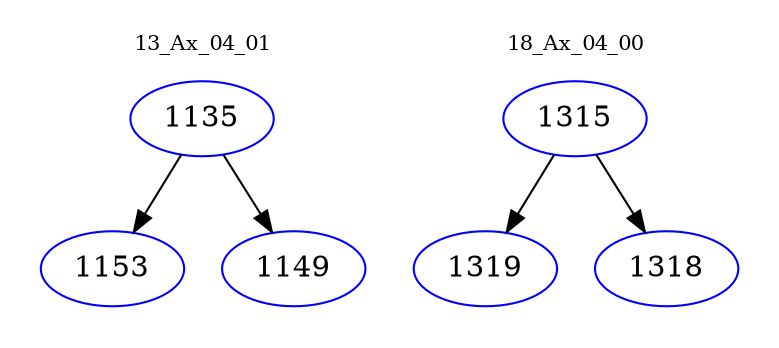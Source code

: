 digraph{
subgraph cluster_0 {
color = white
label = "13_Ax_04_01";
fontsize=10;
T0_1135 [label="1135", color="blue"]
T0_1135 -> T0_1153 [color="black"]
T0_1153 [label="1153", color="blue"]
T0_1135 -> T0_1149 [color="black"]
T0_1149 [label="1149", color="blue"]
}
subgraph cluster_1 {
color = white
label = "18_Ax_04_00";
fontsize=10;
T1_1315 [label="1315", color="blue"]
T1_1315 -> T1_1319 [color="black"]
T1_1319 [label="1319", color="blue"]
T1_1315 -> T1_1318 [color="black"]
T1_1318 [label="1318", color="blue"]
}
}
